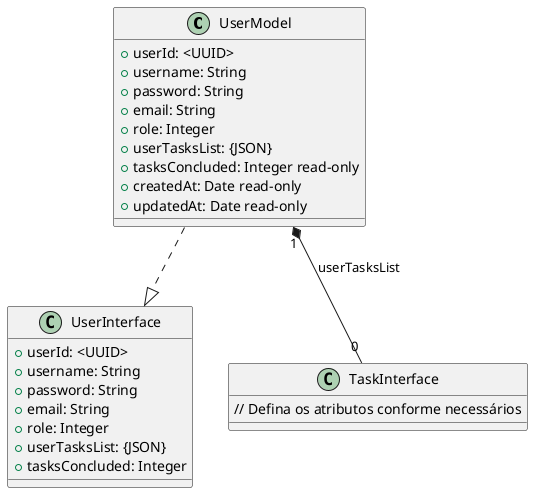 @startuml
!define UUID <UUID>
!define JSON {JSON}

class UserModel {
    + userId: UUID
    + username: String
    + password: String
    + email: String
    + role: Integer
    + userTasksList: JSON
    + tasksConcluded: Integer read-only
    + createdAt: Date read-only
    + updatedAt: Date read-only
}

    class UserInterface {
        + userId: UUID
        + username: String
        + password: String
        + email: String
        + role: Integer
        + userTasksList: JSON
        + tasksConcluded: Integer
    }

    class TaskInterface {
        // Defina os atributos conforme necessários
    }

    UserModel ..|> UserInterface
    UserModel "1" *-- "0" TaskInterface : userTasksList

    @enduml

